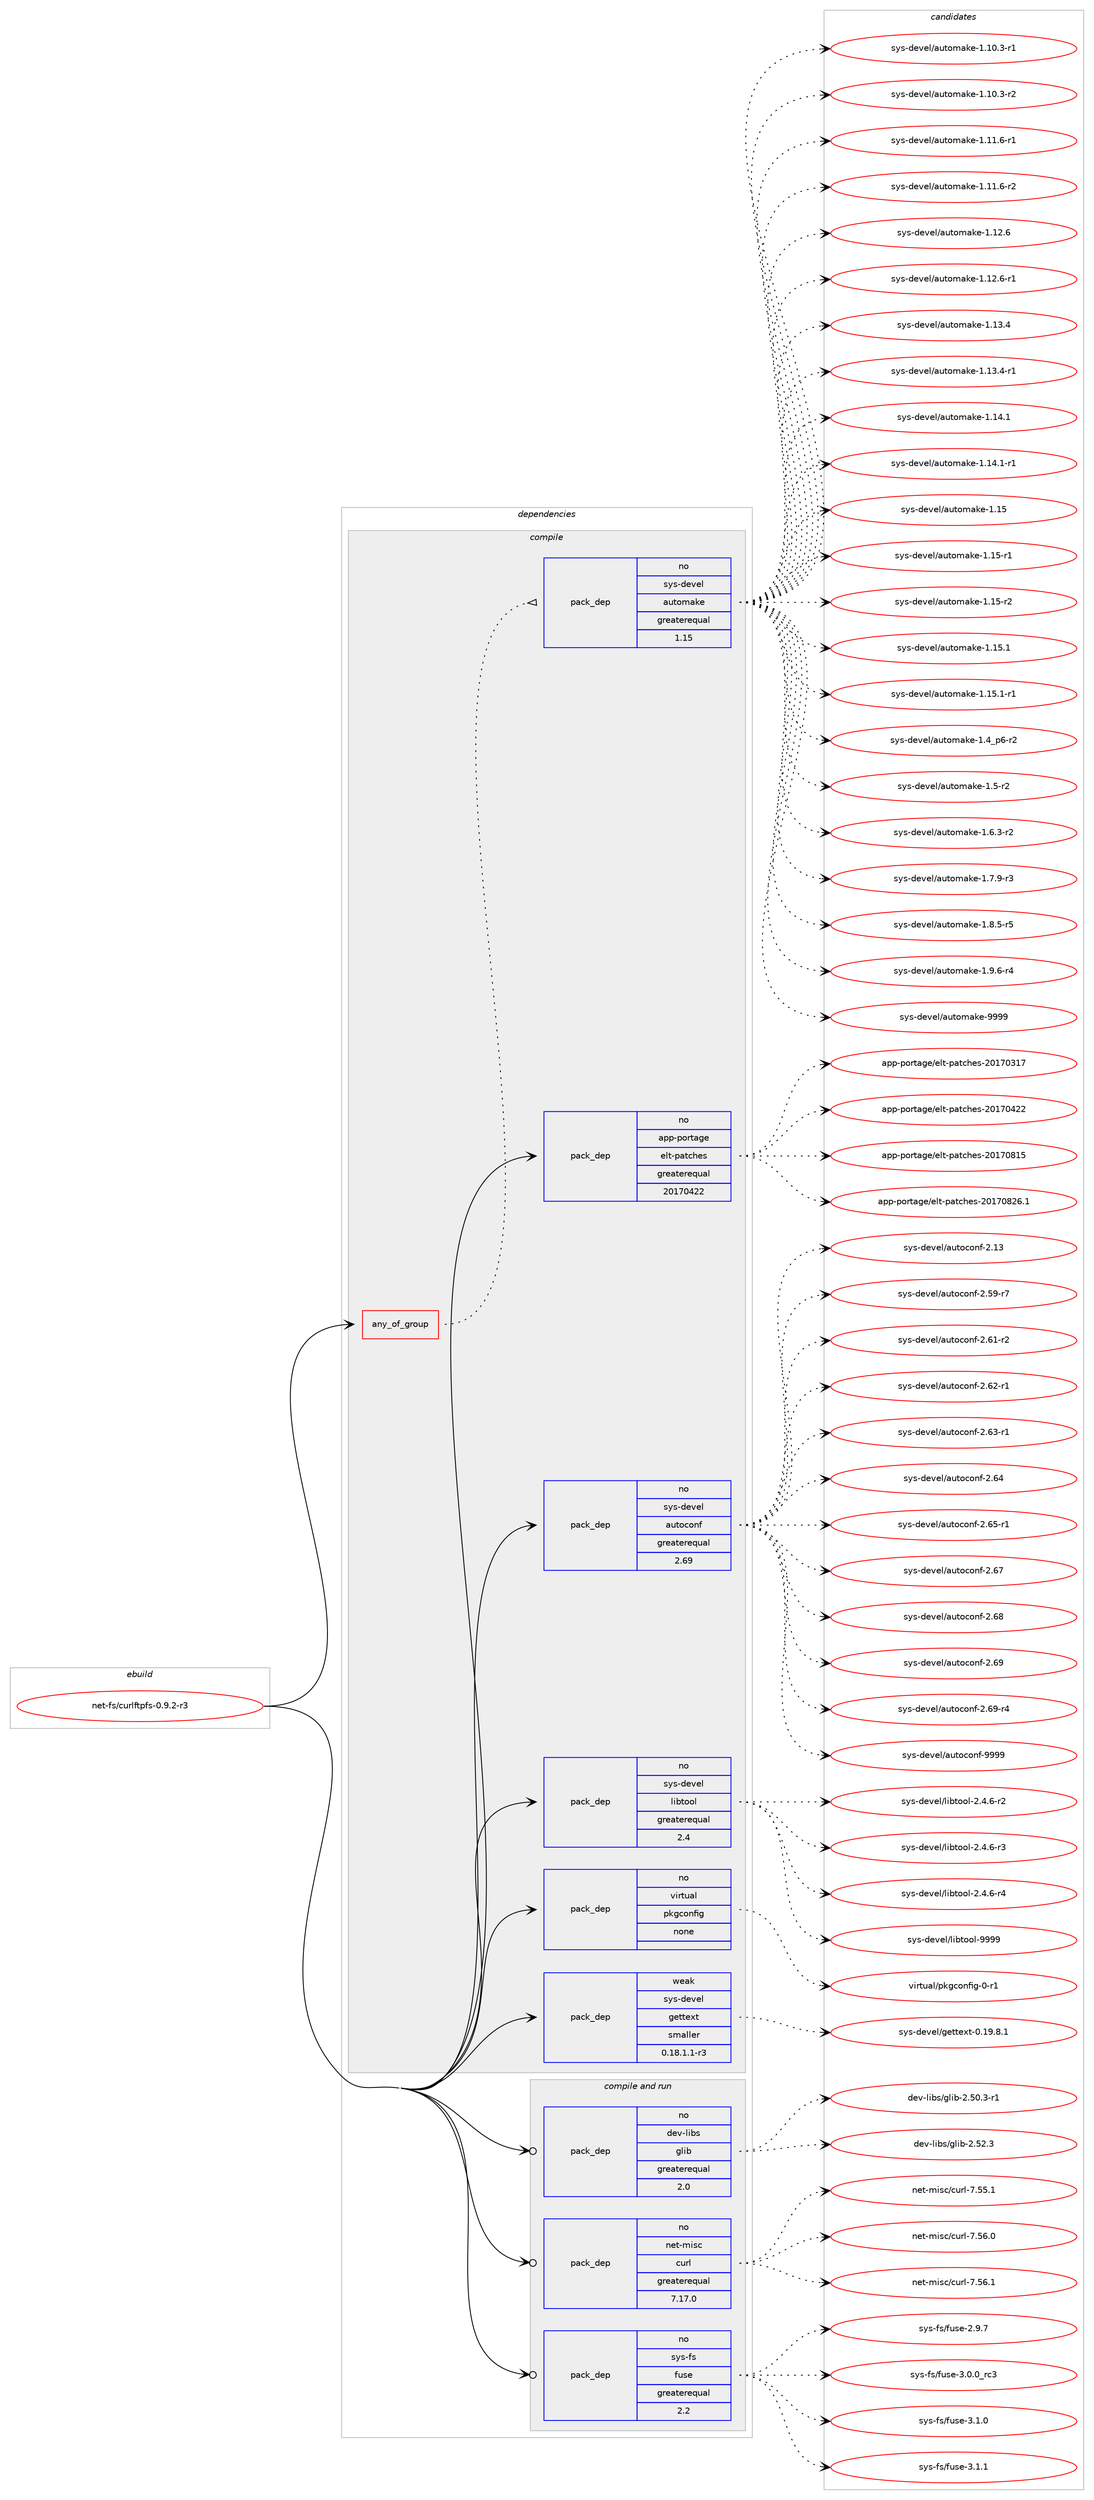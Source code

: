 digraph prolog {

# *************
# Graph options
# *************

newrank=true;
concentrate=true;
compound=true;
graph [rankdir=LR,fontname=Helvetica,fontsize=10,ranksep=1.5];#, ranksep=2.5, nodesep=0.2];
edge  [arrowhead=vee];
node  [fontname=Helvetica,fontsize=10];

# **********
# The ebuild
# **********

subgraph cluster_leftcol {
color=gray;
rank=same;
label=<<i>ebuild</i>>;
id [label="net-fs/curlftpfs-0.9.2-r3", color=red, width=4, href="../net-fs/curlftpfs-0.9.2-r3.svg"];
}

# ****************
# The dependencies
# ****************

subgraph cluster_midcol {
color=gray;
label=<<i>dependencies</i>>;
subgraph cluster_compile {
fillcolor="#eeeeee";
style=filled;
label=<<i>compile</i>>;
subgraph any6587 {
dependency409450 [label=<<TABLE BORDER="0" CELLBORDER="1" CELLSPACING="0" CELLPADDING="4"><TR><TD CELLPADDING="10">any_of_group</TD></TR></TABLE>>, shape=none, color=red];subgraph pack301374 {
dependency409451 [label=<<TABLE BORDER="0" CELLBORDER="1" CELLSPACING="0" CELLPADDING="4" WIDTH="220"><TR><TD ROWSPAN="6" CELLPADDING="30">pack_dep</TD></TR><TR><TD WIDTH="110">no</TD></TR><TR><TD>sys-devel</TD></TR><TR><TD>automake</TD></TR><TR><TD>greaterequal</TD></TR><TR><TD>1.15</TD></TR></TABLE>>, shape=none, color=blue];
}
dependency409450:e -> dependency409451:w [weight=20,style="dotted",arrowhead="oinv"];
}
id:e -> dependency409450:w [weight=20,style="solid",arrowhead="vee"];
subgraph pack301375 {
dependency409452 [label=<<TABLE BORDER="0" CELLBORDER="1" CELLSPACING="0" CELLPADDING="4" WIDTH="220"><TR><TD ROWSPAN="6" CELLPADDING="30">pack_dep</TD></TR><TR><TD WIDTH="110">no</TD></TR><TR><TD>app-portage</TD></TR><TR><TD>elt-patches</TD></TR><TR><TD>greaterequal</TD></TR><TR><TD>20170422</TD></TR></TABLE>>, shape=none, color=blue];
}
id:e -> dependency409452:w [weight=20,style="solid",arrowhead="vee"];
subgraph pack301376 {
dependency409453 [label=<<TABLE BORDER="0" CELLBORDER="1" CELLSPACING="0" CELLPADDING="4" WIDTH="220"><TR><TD ROWSPAN="6" CELLPADDING="30">pack_dep</TD></TR><TR><TD WIDTH="110">no</TD></TR><TR><TD>sys-devel</TD></TR><TR><TD>autoconf</TD></TR><TR><TD>greaterequal</TD></TR><TR><TD>2.69</TD></TR></TABLE>>, shape=none, color=blue];
}
id:e -> dependency409453:w [weight=20,style="solid",arrowhead="vee"];
subgraph pack301377 {
dependency409454 [label=<<TABLE BORDER="0" CELLBORDER="1" CELLSPACING="0" CELLPADDING="4" WIDTH="220"><TR><TD ROWSPAN="6" CELLPADDING="30">pack_dep</TD></TR><TR><TD WIDTH="110">no</TD></TR><TR><TD>sys-devel</TD></TR><TR><TD>libtool</TD></TR><TR><TD>greaterequal</TD></TR><TR><TD>2.4</TD></TR></TABLE>>, shape=none, color=blue];
}
id:e -> dependency409454:w [weight=20,style="solid",arrowhead="vee"];
subgraph pack301378 {
dependency409455 [label=<<TABLE BORDER="0" CELLBORDER="1" CELLSPACING="0" CELLPADDING="4" WIDTH="220"><TR><TD ROWSPAN="6" CELLPADDING="30">pack_dep</TD></TR><TR><TD WIDTH="110">no</TD></TR><TR><TD>virtual</TD></TR><TR><TD>pkgconfig</TD></TR><TR><TD>none</TD></TR><TR><TD></TD></TR></TABLE>>, shape=none, color=blue];
}
id:e -> dependency409455:w [weight=20,style="solid",arrowhead="vee"];
subgraph pack301379 {
dependency409456 [label=<<TABLE BORDER="0" CELLBORDER="1" CELLSPACING="0" CELLPADDING="4" WIDTH="220"><TR><TD ROWSPAN="6" CELLPADDING="30">pack_dep</TD></TR><TR><TD WIDTH="110">weak</TD></TR><TR><TD>sys-devel</TD></TR><TR><TD>gettext</TD></TR><TR><TD>smaller</TD></TR><TR><TD>0.18.1.1-r3</TD></TR></TABLE>>, shape=none, color=blue];
}
id:e -> dependency409456:w [weight=20,style="solid",arrowhead="vee"];
}
subgraph cluster_compileandrun {
fillcolor="#eeeeee";
style=filled;
label=<<i>compile and run</i>>;
subgraph pack301380 {
dependency409457 [label=<<TABLE BORDER="0" CELLBORDER="1" CELLSPACING="0" CELLPADDING="4" WIDTH="220"><TR><TD ROWSPAN="6" CELLPADDING="30">pack_dep</TD></TR><TR><TD WIDTH="110">no</TD></TR><TR><TD>dev-libs</TD></TR><TR><TD>glib</TD></TR><TR><TD>greaterequal</TD></TR><TR><TD>2.0</TD></TR></TABLE>>, shape=none, color=blue];
}
id:e -> dependency409457:w [weight=20,style="solid",arrowhead="odotvee"];
subgraph pack301381 {
dependency409458 [label=<<TABLE BORDER="0" CELLBORDER="1" CELLSPACING="0" CELLPADDING="4" WIDTH="220"><TR><TD ROWSPAN="6" CELLPADDING="30">pack_dep</TD></TR><TR><TD WIDTH="110">no</TD></TR><TR><TD>net-misc</TD></TR><TR><TD>curl</TD></TR><TR><TD>greaterequal</TD></TR><TR><TD>7.17.0</TD></TR></TABLE>>, shape=none, color=blue];
}
id:e -> dependency409458:w [weight=20,style="solid",arrowhead="odotvee"];
subgraph pack301382 {
dependency409459 [label=<<TABLE BORDER="0" CELLBORDER="1" CELLSPACING="0" CELLPADDING="4" WIDTH="220"><TR><TD ROWSPAN="6" CELLPADDING="30">pack_dep</TD></TR><TR><TD WIDTH="110">no</TD></TR><TR><TD>sys-fs</TD></TR><TR><TD>fuse</TD></TR><TR><TD>greaterequal</TD></TR><TR><TD>2.2</TD></TR></TABLE>>, shape=none, color=blue];
}
id:e -> dependency409459:w [weight=20,style="solid",arrowhead="odotvee"];
}
subgraph cluster_run {
fillcolor="#eeeeee";
style=filled;
label=<<i>run</i>>;
}
}

# **************
# The candidates
# **************

subgraph cluster_choices {
rank=same;
color=gray;
label=<<i>candidates</i>>;

subgraph choice301374 {
color=black;
nodesep=1;
choice11512111545100101118101108479711711611110997107101454946494846514511449 [label="sys-devel/automake-1.10.3-r1", color=red, width=4,href="../sys-devel/automake-1.10.3-r1.svg"];
choice11512111545100101118101108479711711611110997107101454946494846514511450 [label="sys-devel/automake-1.10.3-r2", color=red, width=4,href="../sys-devel/automake-1.10.3-r2.svg"];
choice11512111545100101118101108479711711611110997107101454946494946544511449 [label="sys-devel/automake-1.11.6-r1", color=red, width=4,href="../sys-devel/automake-1.11.6-r1.svg"];
choice11512111545100101118101108479711711611110997107101454946494946544511450 [label="sys-devel/automake-1.11.6-r2", color=red, width=4,href="../sys-devel/automake-1.11.6-r2.svg"];
choice1151211154510010111810110847971171161111099710710145494649504654 [label="sys-devel/automake-1.12.6", color=red, width=4,href="../sys-devel/automake-1.12.6.svg"];
choice11512111545100101118101108479711711611110997107101454946495046544511449 [label="sys-devel/automake-1.12.6-r1", color=red, width=4,href="../sys-devel/automake-1.12.6-r1.svg"];
choice1151211154510010111810110847971171161111099710710145494649514652 [label="sys-devel/automake-1.13.4", color=red, width=4,href="../sys-devel/automake-1.13.4.svg"];
choice11512111545100101118101108479711711611110997107101454946495146524511449 [label="sys-devel/automake-1.13.4-r1", color=red, width=4,href="../sys-devel/automake-1.13.4-r1.svg"];
choice1151211154510010111810110847971171161111099710710145494649524649 [label="sys-devel/automake-1.14.1", color=red, width=4,href="../sys-devel/automake-1.14.1.svg"];
choice11512111545100101118101108479711711611110997107101454946495246494511449 [label="sys-devel/automake-1.14.1-r1", color=red, width=4,href="../sys-devel/automake-1.14.1-r1.svg"];
choice115121115451001011181011084797117116111109971071014549464953 [label="sys-devel/automake-1.15", color=red, width=4,href="../sys-devel/automake-1.15.svg"];
choice1151211154510010111810110847971171161111099710710145494649534511449 [label="sys-devel/automake-1.15-r1", color=red, width=4,href="../sys-devel/automake-1.15-r1.svg"];
choice1151211154510010111810110847971171161111099710710145494649534511450 [label="sys-devel/automake-1.15-r2", color=red, width=4,href="../sys-devel/automake-1.15-r2.svg"];
choice1151211154510010111810110847971171161111099710710145494649534649 [label="sys-devel/automake-1.15.1", color=red, width=4,href="../sys-devel/automake-1.15.1.svg"];
choice11512111545100101118101108479711711611110997107101454946495346494511449 [label="sys-devel/automake-1.15.1-r1", color=red, width=4,href="../sys-devel/automake-1.15.1-r1.svg"];
choice115121115451001011181011084797117116111109971071014549465295112544511450 [label="sys-devel/automake-1.4_p6-r2", color=red, width=4,href="../sys-devel/automake-1.4_p6-r2.svg"];
choice11512111545100101118101108479711711611110997107101454946534511450 [label="sys-devel/automake-1.5-r2", color=red, width=4,href="../sys-devel/automake-1.5-r2.svg"];
choice115121115451001011181011084797117116111109971071014549465446514511450 [label="sys-devel/automake-1.6.3-r2", color=red, width=4,href="../sys-devel/automake-1.6.3-r2.svg"];
choice115121115451001011181011084797117116111109971071014549465546574511451 [label="sys-devel/automake-1.7.9-r3", color=red, width=4,href="../sys-devel/automake-1.7.9-r3.svg"];
choice115121115451001011181011084797117116111109971071014549465646534511453 [label="sys-devel/automake-1.8.5-r5", color=red, width=4,href="../sys-devel/automake-1.8.5-r5.svg"];
choice115121115451001011181011084797117116111109971071014549465746544511452 [label="sys-devel/automake-1.9.6-r4", color=red, width=4,href="../sys-devel/automake-1.9.6-r4.svg"];
choice115121115451001011181011084797117116111109971071014557575757 [label="sys-devel/automake-9999", color=red, width=4,href="../sys-devel/automake-9999.svg"];
dependency409451:e -> choice11512111545100101118101108479711711611110997107101454946494846514511449:w [style=dotted,weight="100"];
dependency409451:e -> choice11512111545100101118101108479711711611110997107101454946494846514511450:w [style=dotted,weight="100"];
dependency409451:e -> choice11512111545100101118101108479711711611110997107101454946494946544511449:w [style=dotted,weight="100"];
dependency409451:e -> choice11512111545100101118101108479711711611110997107101454946494946544511450:w [style=dotted,weight="100"];
dependency409451:e -> choice1151211154510010111810110847971171161111099710710145494649504654:w [style=dotted,weight="100"];
dependency409451:e -> choice11512111545100101118101108479711711611110997107101454946495046544511449:w [style=dotted,weight="100"];
dependency409451:e -> choice1151211154510010111810110847971171161111099710710145494649514652:w [style=dotted,weight="100"];
dependency409451:e -> choice11512111545100101118101108479711711611110997107101454946495146524511449:w [style=dotted,weight="100"];
dependency409451:e -> choice1151211154510010111810110847971171161111099710710145494649524649:w [style=dotted,weight="100"];
dependency409451:e -> choice11512111545100101118101108479711711611110997107101454946495246494511449:w [style=dotted,weight="100"];
dependency409451:e -> choice115121115451001011181011084797117116111109971071014549464953:w [style=dotted,weight="100"];
dependency409451:e -> choice1151211154510010111810110847971171161111099710710145494649534511449:w [style=dotted,weight="100"];
dependency409451:e -> choice1151211154510010111810110847971171161111099710710145494649534511450:w [style=dotted,weight="100"];
dependency409451:e -> choice1151211154510010111810110847971171161111099710710145494649534649:w [style=dotted,weight="100"];
dependency409451:e -> choice11512111545100101118101108479711711611110997107101454946495346494511449:w [style=dotted,weight="100"];
dependency409451:e -> choice115121115451001011181011084797117116111109971071014549465295112544511450:w [style=dotted,weight="100"];
dependency409451:e -> choice11512111545100101118101108479711711611110997107101454946534511450:w [style=dotted,weight="100"];
dependency409451:e -> choice115121115451001011181011084797117116111109971071014549465446514511450:w [style=dotted,weight="100"];
dependency409451:e -> choice115121115451001011181011084797117116111109971071014549465546574511451:w [style=dotted,weight="100"];
dependency409451:e -> choice115121115451001011181011084797117116111109971071014549465646534511453:w [style=dotted,weight="100"];
dependency409451:e -> choice115121115451001011181011084797117116111109971071014549465746544511452:w [style=dotted,weight="100"];
dependency409451:e -> choice115121115451001011181011084797117116111109971071014557575757:w [style=dotted,weight="100"];
}
subgraph choice301375 {
color=black;
nodesep=1;
choice97112112451121111141169710310147101108116451129711699104101115455048495548514955 [label="app-portage/elt-patches-20170317", color=red, width=4,href="../app-portage/elt-patches-20170317.svg"];
choice97112112451121111141169710310147101108116451129711699104101115455048495548525050 [label="app-portage/elt-patches-20170422", color=red, width=4,href="../app-portage/elt-patches-20170422.svg"];
choice97112112451121111141169710310147101108116451129711699104101115455048495548564953 [label="app-portage/elt-patches-20170815", color=red, width=4,href="../app-portage/elt-patches-20170815.svg"];
choice971121124511211111411697103101471011081164511297116991041011154550484955485650544649 [label="app-portage/elt-patches-20170826.1", color=red, width=4,href="../app-portage/elt-patches-20170826.1.svg"];
dependency409452:e -> choice97112112451121111141169710310147101108116451129711699104101115455048495548514955:w [style=dotted,weight="100"];
dependency409452:e -> choice97112112451121111141169710310147101108116451129711699104101115455048495548525050:w [style=dotted,weight="100"];
dependency409452:e -> choice97112112451121111141169710310147101108116451129711699104101115455048495548564953:w [style=dotted,weight="100"];
dependency409452:e -> choice971121124511211111411697103101471011081164511297116991041011154550484955485650544649:w [style=dotted,weight="100"];
}
subgraph choice301376 {
color=black;
nodesep=1;
choice115121115451001011181011084797117116111991111101024550464951 [label="sys-devel/autoconf-2.13", color=red, width=4,href="../sys-devel/autoconf-2.13.svg"];
choice1151211154510010111810110847971171161119911111010245504653574511455 [label="sys-devel/autoconf-2.59-r7", color=red, width=4,href="../sys-devel/autoconf-2.59-r7.svg"];
choice1151211154510010111810110847971171161119911111010245504654494511450 [label="sys-devel/autoconf-2.61-r2", color=red, width=4,href="../sys-devel/autoconf-2.61-r2.svg"];
choice1151211154510010111810110847971171161119911111010245504654504511449 [label="sys-devel/autoconf-2.62-r1", color=red, width=4,href="../sys-devel/autoconf-2.62-r1.svg"];
choice1151211154510010111810110847971171161119911111010245504654514511449 [label="sys-devel/autoconf-2.63-r1", color=red, width=4,href="../sys-devel/autoconf-2.63-r1.svg"];
choice115121115451001011181011084797117116111991111101024550465452 [label="sys-devel/autoconf-2.64", color=red, width=4,href="../sys-devel/autoconf-2.64.svg"];
choice1151211154510010111810110847971171161119911111010245504654534511449 [label="sys-devel/autoconf-2.65-r1", color=red, width=4,href="../sys-devel/autoconf-2.65-r1.svg"];
choice115121115451001011181011084797117116111991111101024550465455 [label="sys-devel/autoconf-2.67", color=red, width=4,href="../sys-devel/autoconf-2.67.svg"];
choice115121115451001011181011084797117116111991111101024550465456 [label="sys-devel/autoconf-2.68", color=red, width=4,href="../sys-devel/autoconf-2.68.svg"];
choice115121115451001011181011084797117116111991111101024550465457 [label="sys-devel/autoconf-2.69", color=red, width=4,href="../sys-devel/autoconf-2.69.svg"];
choice1151211154510010111810110847971171161119911111010245504654574511452 [label="sys-devel/autoconf-2.69-r4", color=red, width=4,href="../sys-devel/autoconf-2.69-r4.svg"];
choice115121115451001011181011084797117116111991111101024557575757 [label="sys-devel/autoconf-9999", color=red, width=4,href="../sys-devel/autoconf-9999.svg"];
dependency409453:e -> choice115121115451001011181011084797117116111991111101024550464951:w [style=dotted,weight="100"];
dependency409453:e -> choice1151211154510010111810110847971171161119911111010245504653574511455:w [style=dotted,weight="100"];
dependency409453:e -> choice1151211154510010111810110847971171161119911111010245504654494511450:w [style=dotted,weight="100"];
dependency409453:e -> choice1151211154510010111810110847971171161119911111010245504654504511449:w [style=dotted,weight="100"];
dependency409453:e -> choice1151211154510010111810110847971171161119911111010245504654514511449:w [style=dotted,weight="100"];
dependency409453:e -> choice115121115451001011181011084797117116111991111101024550465452:w [style=dotted,weight="100"];
dependency409453:e -> choice1151211154510010111810110847971171161119911111010245504654534511449:w [style=dotted,weight="100"];
dependency409453:e -> choice115121115451001011181011084797117116111991111101024550465455:w [style=dotted,weight="100"];
dependency409453:e -> choice115121115451001011181011084797117116111991111101024550465456:w [style=dotted,weight="100"];
dependency409453:e -> choice115121115451001011181011084797117116111991111101024550465457:w [style=dotted,weight="100"];
dependency409453:e -> choice1151211154510010111810110847971171161119911111010245504654574511452:w [style=dotted,weight="100"];
dependency409453:e -> choice115121115451001011181011084797117116111991111101024557575757:w [style=dotted,weight="100"];
}
subgraph choice301377 {
color=black;
nodesep=1;
choice1151211154510010111810110847108105981161111111084550465246544511450 [label="sys-devel/libtool-2.4.6-r2", color=red, width=4,href="../sys-devel/libtool-2.4.6-r2.svg"];
choice1151211154510010111810110847108105981161111111084550465246544511451 [label="sys-devel/libtool-2.4.6-r3", color=red, width=4,href="../sys-devel/libtool-2.4.6-r3.svg"];
choice1151211154510010111810110847108105981161111111084550465246544511452 [label="sys-devel/libtool-2.4.6-r4", color=red, width=4,href="../sys-devel/libtool-2.4.6-r4.svg"];
choice1151211154510010111810110847108105981161111111084557575757 [label="sys-devel/libtool-9999", color=red, width=4,href="../sys-devel/libtool-9999.svg"];
dependency409454:e -> choice1151211154510010111810110847108105981161111111084550465246544511450:w [style=dotted,weight="100"];
dependency409454:e -> choice1151211154510010111810110847108105981161111111084550465246544511451:w [style=dotted,weight="100"];
dependency409454:e -> choice1151211154510010111810110847108105981161111111084550465246544511452:w [style=dotted,weight="100"];
dependency409454:e -> choice1151211154510010111810110847108105981161111111084557575757:w [style=dotted,weight="100"];
}
subgraph choice301378 {
color=black;
nodesep=1;
choice11810511411611797108471121071039911111010210510345484511449 [label="virtual/pkgconfig-0-r1", color=red, width=4,href="../virtual/pkgconfig-0-r1.svg"];
dependency409455:e -> choice11810511411611797108471121071039911111010210510345484511449:w [style=dotted,weight="100"];
}
subgraph choice301379 {
color=black;
nodesep=1;
choice1151211154510010111810110847103101116116101120116454846495746564649 [label="sys-devel/gettext-0.19.8.1", color=red, width=4,href="../sys-devel/gettext-0.19.8.1.svg"];
dependency409456:e -> choice1151211154510010111810110847103101116116101120116454846495746564649:w [style=dotted,weight="100"];
}
subgraph choice301380 {
color=black;
nodesep=1;
choice10010111845108105981154710310810598455046534846514511449 [label="dev-libs/glib-2.50.3-r1", color=red, width=4,href="../dev-libs/glib-2.50.3-r1.svg"];
choice1001011184510810598115471031081059845504653504651 [label="dev-libs/glib-2.52.3", color=red, width=4,href="../dev-libs/glib-2.52.3.svg"];
dependency409457:e -> choice10010111845108105981154710310810598455046534846514511449:w [style=dotted,weight="100"];
dependency409457:e -> choice1001011184510810598115471031081059845504653504651:w [style=dotted,weight="100"];
}
subgraph choice301381 {
color=black;
nodesep=1;
choice1101011164510910511599479911711410845554653534649 [label="net-misc/curl-7.55.1", color=red, width=4,href="../net-misc/curl-7.55.1.svg"];
choice1101011164510910511599479911711410845554653544648 [label="net-misc/curl-7.56.0", color=red, width=4,href="../net-misc/curl-7.56.0.svg"];
choice1101011164510910511599479911711410845554653544649 [label="net-misc/curl-7.56.1", color=red, width=4,href="../net-misc/curl-7.56.1.svg"];
dependency409458:e -> choice1101011164510910511599479911711410845554653534649:w [style=dotted,weight="100"];
dependency409458:e -> choice1101011164510910511599479911711410845554653544648:w [style=dotted,weight="100"];
dependency409458:e -> choice1101011164510910511599479911711410845554653544649:w [style=dotted,weight="100"];
}
subgraph choice301382 {
color=black;
nodesep=1;
choice1151211154510211547102117115101455046574655 [label="sys-fs/fuse-2.9.7", color=red, width=4,href="../sys-fs/fuse-2.9.7.svg"];
choice1151211154510211547102117115101455146484648951149951 [label="sys-fs/fuse-3.0.0_rc3", color=red, width=4,href="../sys-fs/fuse-3.0.0_rc3.svg"];
choice1151211154510211547102117115101455146494648 [label="sys-fs/fuse-3.1.0", color=red, width=4,href="../sys-fs/fuse-3.1.0.svg"];
choice1151211154510211547102117115101455146494649 [label="sys-fs/fuse-3.1.1", color=red, width=4,href="../sys-fs/fuse-3.1.1.svg"];
dependency409459:e -> choice1151211154510211547102117115101455046574655:w [style=dotted,weight="100"];
dependency409459:e -> choice1151211154510211547102117115101455146484648951149951:w [style=dotted,weight="100"];
dependency409459:e -> choice1151211154510211547102117115101455146494648:w [style=dotted,weight="100"];
dependency409459:e -> choice1151211154510211547102117115101455146494649:w [style=dotted,weight="100"];
}
}

}
